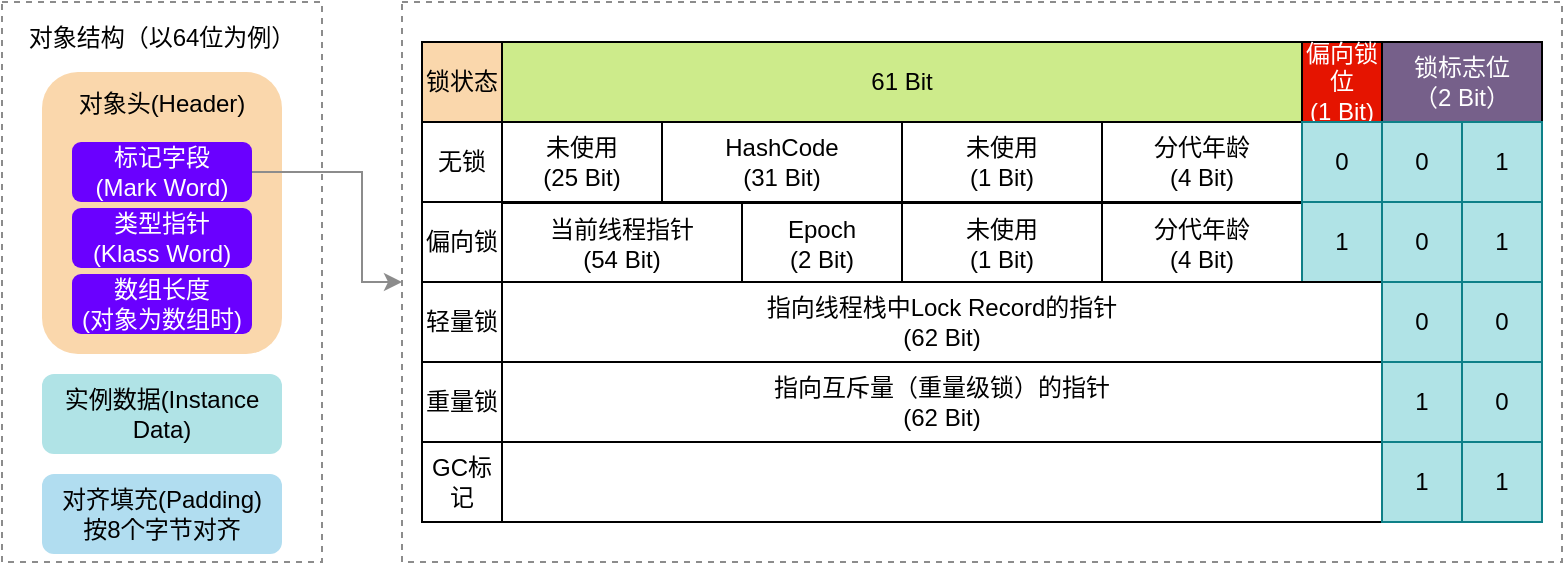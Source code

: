 <mxfile version="22.0.2" type="device">
  <diagram name="第 1 页" id="u39Z4xjGFr9r0L336iyH">
    <mxGraphModel dx="1434" dy="844" grid="1" gridSize="10" guides="1" tooltips="1" connect="1" arrows="1" fold="1" page="1" pageScale="1" pageWidth="827" pageHeight="1169" math="0" shadow="0">
      <root>
        <mxCell id="0" />
        <mxCell id="1" parent="0" />
        <mxCell id="GlIOzvgg-w6W1rufK7wT-67" value="" style="rounded=0;whiteSpace=wrap;html=1;dashed=1;strokeColor=#8C8C8C;" parent="1" vertex="1">
          <mxGeometry x="240" y="41" width="580" height="280" as="geometry" />
        </mxCell>
        <mxCell id="GlIOzvgg-w6W1rufK7wT-7" value="" style="rounded=0;whiteSpace=wrap;html=1;dashed=1;strokeColor=#8C8C8C;" parent="1" vertex="1">
          <mxGeometry x="40" y="41" width="160" height="280" as="geometry" />
        </mxCell>
        <mxCell id="GlIOzvgg-w6W1rufK7wT-17" value="" style="rounded=1;whiteSpace=wrap;html=1;strokeColor=none;fillColor=#fad7ac;" parent="1" vertex="1">
          <mxGeometry x="60" y="76" width="120" height="141" as="geometry" />
        </mxCell>
        <mxCell id="GlIOzvgg-w6W1rufK7wT-18" value="实例数据(Instance Data)" style="rounded=1;whiteSpace=wrap;html=1;fillColor=#b0e3e6;strokeColor=none;" parent="1" vertex="1">
          <mxGeometry x="60" y="227" width="120" height="40" as="geometry" />
        </mxCell>
        <mxCell id="GlIOzvgg-w6W1rufK7wT-19" value="对齐填充(Padding)&lt;br&gt;按8个字节对齐" style="rounded=1;whiteSpace=wrap;html=1;fillColor=#b1ddf0;strokeColor=none;" parent="1" vertex="1">
          <mxGeometry x="60" y="277" width="120" height="40" as="geometry" />
        </mxCell>
        <mxCell id="GlIOzvgg-w6W1rufK7wT-20" value="数组长度&lt;br&gt;(对象为数组时)" style="rounded=1;whiteSpace=wrap;html=1;fillColor=#6a00ff;strokeColor=none;fontColor=#ffffff;" parent="1" vertex="1">
          <mxGeometry x="75" y="177" width="90" height="30" as="geometry" />
        </mxCell>
        <mxCell id="GlIOzvgg-w6W1rufK7wT-21" value="类型指针&lt;br&gt;(Klass Word)" style="rounded=1;whiteSpace=wrap;html=1;fillColor=#6a00ff;strokeColor=none;fontColor=#ffffff;" parent="1" vertex="1">
          <mxGeometry x="75" y="144" width="90" height="30" as="geometry" />
        </mxCell>
        <mxCell id="GlIOzvgg-w6W1rufK7wT-70" style="edgeStyle=orthogonalEdgeStyle;rounded=0;orthogonalLoop=1;jettySize=auto;html=1;exitX=1;exitY=0.5;exitDx=0;exitDy=0;entryX=0;entryY=0.5;entryDx=0;entryDy=0;strokeColor=#8C8C8C;" parent="1" source="GlIOzvgg-w6W1rufK7wT-22" target="GlIOzvgg-w6W1rufK7wT-67" edge="1">
          <mxGeometry relative="1" as="geometry">
            <Array as="points">
              <mxPoint x="220" y="126" />
              <mxPoint x="220" y="181" />
            </Array>
          </mxGeometry>
        </mxCell>
        <mxCell id="GlIOzvgg-w6W1rufK7wT-22" value="标记字段&lt;br&gt;(Mark Word)" style="rounded=1;whiteSpace=wrap;html=1;fillColor=#6a00ff;strokeColor=none;fontColor=#ffffff;" parent="1" vertex="1">
          <mxGeometry x="75" y="111" width="90" height="30" as="geometry" />
        </mxCell>
        <mxCell id="GlIOzvgg-w6W1rufK7wT-23" value="对象头(Header)" style="rounded=1;whiteSpace=wrap;html=1;fillColor=none;strokeColor=none;" parent="1" vertex="1">
          <mxGeometry x="75" y="76.5" width="90" height="30" as="geometry" />
        </mxCell>
        <mxCell id="GlIOzvgg-w6W1rufK7wT-24" value="对象结构（以64位为例）" style="rounded=1;whiteSpace=wrap;html=1;fillColor=none;strokeColor=none;" parent="1" vertex="1">
          <mxGeometry x="50" y="47" width="140" height="24" as="geometry" />
        </mxCell>
        <mxCell id="GlIOzvgg-w6W1rufK7wT-28" value="" style="rounded=0;whiteSpace=wrap;html=1;" parent="1" vertex="1">
          <mxGeometry x="250" y="61" width="440" height="40" as="geometry" />
        </mxCell>
        <mxCell id="GlIOzvgg-w6W1rufK7wT-29" value="偏向锁位&lt;br&gt;(1 Bit)" style="rounded=0;whiteSpace=wrap;html=1;fillColor=#e51400;fontColor=#ffffff;strokeColor=#000000;" parent="1" vertex="1">
          <mxGeometry x="690" y="61" width="40" height="40" as="geometry" />
        </mxCell>
        <mxCell id="GlIOzvgg-w6W1rufK7wT-31" value="锁标志位&lt;br&gt;（2 Bit）" style="rounded=0;whiteSpace=wrap;html=1;fillColor=#76608a;fontColor=#ffffff;strokeColor=default;" parent="1" vertex="1">
          <mxGeometry x="730" y="61" width="80" height="40" as="geometry" />
        </mxCell>
        <mxCell id="GlIOzvgg-w6W1rufK7wT-33" value="无锁" style="rounded=0;whiteSpace=wrap;html=1;" parent="1" vertex="1">
          <mxGeometry x="250" y="101" width="40" height="40" as="geometry" />
        </mxCell>
        <mxCell id="GlIOzvgg-w6W1rufK7wT-34" value="偏向锁" style="rounded=0;whiteSpace=wrap;html=1;" parent="1" vertex="1">
          <mxGeometry x="250" y="141" width="40" height="40" as="geometry" />
        </mxCell>
        <mxCell id="GlIOzvgg-w6W1rufK7wT-35" value="轻量锁" style="rounded=0;whiteSpace=wrap;html=1;" parent="1" vertex="1">
          <mxGeometry x="250" y="181" width="40" height="40" as="geometry" />
        </mxCell>
        <mxCell id="GlIOzvgg-w6W1rufK7wT-36" value="重量锁" style="rounded=0;whiteSpace=wrap;html=1;" parent="1" vertex="1">
          <mxGeometry x="250" y="221" width="40" height="40" as="geometry" />
        </mxCell>
        <mxCell id="GlIOzvgg-w6W1rufK7wT-37" value="GC标记" style="rounded=0;whiteSpace=wrap;html=1;" parent="1" vertex="1">
          <mxGeometry x="250" y="261" width="40" height="40" as="geometry" />
        </mxCell>
        <mxCell id="GlIOzvgg-w6W1rufK7wT-38" value="锁状态" style="rounded=0;whiteSpace=wrap;html=1;fillColor=#fad7ac;strokeColor=default;" parent="1" vertex="1">
          <mxGeometry x="250" y="61" width="40" height="40" as="geometry" />
        </mxCell>
        <mxCell id="GlIOzvgg-w6W1rufK7wT-39" value="61 Bit" style="rounded=0;whiteSpace=wrap;html=1;fillColor=#cdeb8b;strokeColor=default;" parent="1" vertex="1">
          <mxGeometry x="290" y="61" width="400" height="40" as="geometry" />
        </mxCell>
        <mxCell id="GlIOzvgg-w6W1rufK7wT-40" value="未使用&lt;br&gt;(25 Bit)" style="rounded=0;whiteSpace=wrap;html=1;" parent="1" vertex="1">
          <mxGeometry x="290" y="101" width="80" height="40" as="geometry" />
        </mxCell>
        <mxCell id="GlIOzvgg-w6W1rufK7wT-41" value="HashCode&lt;br&gt;(31 Bit)" style="rounded=0;whiteSpace=wrap;html=1;" parent="1" vertex="1">
          <mxGeometry x="370" y="101" width="120" height="40" as="geometry" />
        </mxCell>
        <mxCell id="GlIOzvgg-w6W1rufK7wT-42" value="分代年龄&lt;br&gt;(4 Bit)" style="rounded=0;whiteSpace=wrap;html=1;" parent="1" vertex="1">
          <mxGeometry x="590" y="101" width="100" height="40" as="geometry" />
        </mxCell>
        <mxCell id="GlIOzvgg-w6W1rufK7wT-43" value="未使用&lt;br&gt;(1 Bit)" style="rounded=0;whiteSpace=wrap;html=1;" parent="1" vertex="1">
          <mxGeometry x="490" y="101" width="100" height="40" as="geometry" />
        </mxCell>
        <mxCell id="GlIOzvgg-w6W1rufK7wT-44" value="当前线程指针&lt;br&gt;(54 Bit)" style="rounded=0;whiteSpace=wrap;html=1;" parent="1" vertex="1">
          <mxGeometry x="290" y="141.5" width="120" height="40" as="geometry" />
        </mxCell>
        <mxCell id="GlIOzvgg-w6W1rufK7wT-45" value="Epoch&lt;br&gt;(2 Bit)" style="rounded=0;whiteSpace=wrap;html=1;" parent="1" vertex="1">
          <mxGeometry x="410" y="141.5" width="80" height="40" as="geometry" />
        </mxCell>
        <mxCell id="GlIOzvgg-w6W1rufK7wT-46" value="分代年龄&lt;br&gt;(4 Bit)" style="rounded=0;whiteSpace=wrap;html=1;" parent="1" vertex="1">
          <mxGeometry x="590" y="141.5" width="100" height="40" as="geometry" />
        </mxCell>
        <mxCell id="GlIOzvgg-w6W1rufK7wT-47" value="未使用&lt;br&gt;(1 Bit)" style="rounded=0;whiteSpace=wrap;html=1;" parent="1" vertex="1">
          <mxGeometry x="490" y="141.5" width="100" height="40" as="geometry" />
        </mxCell>
        <mxCell id="GlIOzvgg-w6W1rufK7wT-48" value="0" style="rounded=0;whiteSpace=wrap;html=1;fillColor=#b0e3e6;strokeColor=#0e8088;" parent="1" vertex="1">
          <mxGeometry x="690" y="101" width="40" height="40" as="geometry" />
        </mxCell>
        <mxCell id="GlIOzvgg-w6W1rufK7wT-49" value="1" style="rounded=0;whiteSpace=wrap;html=1;fillColor=#b0e3e6;strokeColor=#0e8088;" parent="1" vertex="1">
          <mxGeometry x="690" y="141" width="40" height="40" as="geometry" />
        </mxCell>
        <mxCell id="GlIOzvgg-w6W1rufK7wT-50" value="0" style="rounded=0;whiteSpace=wrap;html=1;fillColor=#b0e3e6;strokeColor=#0e8088;" parent="1" vertex="1">
          <mxGeometry x="730" y="101" width="40" height="40.5" as="geometry" />
        </mxCell>
        <mxCell id="GlIOzvgg-w6W1rufK7wT-51" value="0" style="rounded=0;whiteSpace=wrap;html=1;fillColor=#b0e3e6;strokeColor=#0e8088;" parent="1" vertex="1">
          <mxGeometry x="730" y="141" width="40" height="40" as="geometry" />
        </mxCell>
        <mxCell id="GlIOzvgg-w6W1rufK7wT-55" value="指向线程栈中Lock Record的指针&lt;br&gt;(62 Bit)" style="rounded=0;whiteSpace=wrap;html=1;" parent="1" vertex="1">
          <mxGeometry x="290" y="181" width="440" height="40" as="geometry" />
        </mxCell>
        <mxCell id="GlIOzvgg-w6W1rufK7wT-56" value="指向互斥量（重量级锁）的指针&lt;br&gt;(62 Bit)" style="rounded=0;whiteSpace=wrap;html=1;" parent="1" vertex="1">
          <mxGeometry x="290" y="221" width="440" height="40" as="geometry" />
        </mxCell>
        <mxCell id="GlIOzvgg-w6W1rufK7wT-57" value="" style="rounded=0;whiteSpace=wrap;html=1;" parent="1" vertex="1">
          <mxGeometry x="290" y="261" width="440" height="40" as="geometry" />
        </mxCell>
        <mxCell id="GlIOzvgg-w6W1rufK7wT-58" value="1" style="rounded=0;whiteSpace=wrap;html=1;fillColor=#b0e3e6;strokeColor=#0e8088;" parent="1" vertex="1">
          <mxGeometry x="770" y="101" width="40" height="40.5" as="geometry" />
        </mxCell>
        <mxCell id="GlIOzvgg-w6W1rufK7wT-59" value="1" style="rounded=0;whiteSpace=wrap;html=1;fillColor=#b0e3e6;strokeColor=#0e8088;" parent="1" vertex="1">
          <mxGeometry x="770" y="141" width="40" height="40" as="geometry" />
        </mxCell>
        <mxCell id="GlIOzvgg-w6W1rufK7wT-60" value="0" style="rounded=0;whiteSpace=wrap;html=1;fillColor=#b0e3e6;strokeColor=#0e8088;" parent="1" vertex="1">
          <mxGeometry x="730" y="181" width="40" height="40" as="geometry" />
        </mxCell>
        <mxCell id="GlIOzvgg-w6W1rufK7wT-61" value="0" style="rounded=0;whiteSpace=wrap;html=1;fillColor=#b0e3e6;strokeColor=#0e8088;" parent="1" vertex="1">
          <mxGeometry x="770" y="181" width="40" height="40" as="geometry" />
        </mxCell>
        <mxCell id="GlIOzvgg-w6W1rufK7wT-62" value="1" style="rounded=0;whiteSpace=wrap;html=1;fillColor=#b0e3e6;strokeColor=#0e8088;" parent="1" vertex="1">
          <mxGeometry x="730" y="221" width="40" height="40" as="geometry" />
        </mxCell>
        <mxCell id="GlIOzvgg-w6W1rufK7wT-63" value="0" style="rounded=0;whiteSpace=wrap;html=1;fillColor=#b0e3e6;strokeColor=#0e8088;" parent="1" vertex="1">
          <mxGeometry x="770" y="221" width="40" height="40" as="geometry" />
        </mxCell>
        <mxCell id="GlIOzvgg-w6W1rufK7wT-64" value="1" style="rounded=0;whiteSpace=wrap;html=1;fillColor=#b0e3e6;strokeColor=#0e8088;" parent="1" vertex="1">
          <mxGeometry x="730" y="261" width="40" height="40" as="geometry" />
        </mxCell>
        <mxCell id="GlIOzvgg-w6W1rufK7wT-65" value="1" style="rounded=0;whiteSpace=wrap;html=1;fillColor=#b0e3e6;strokeColor=#0e8088;" parent="1" vertex="1">
          <mxGeometry x="770" y="261" width="40" height="40" as="geometry" />
        </mxCell>
      </root>
    </mxGraphModel>
  </diagram>
</mxfile>
